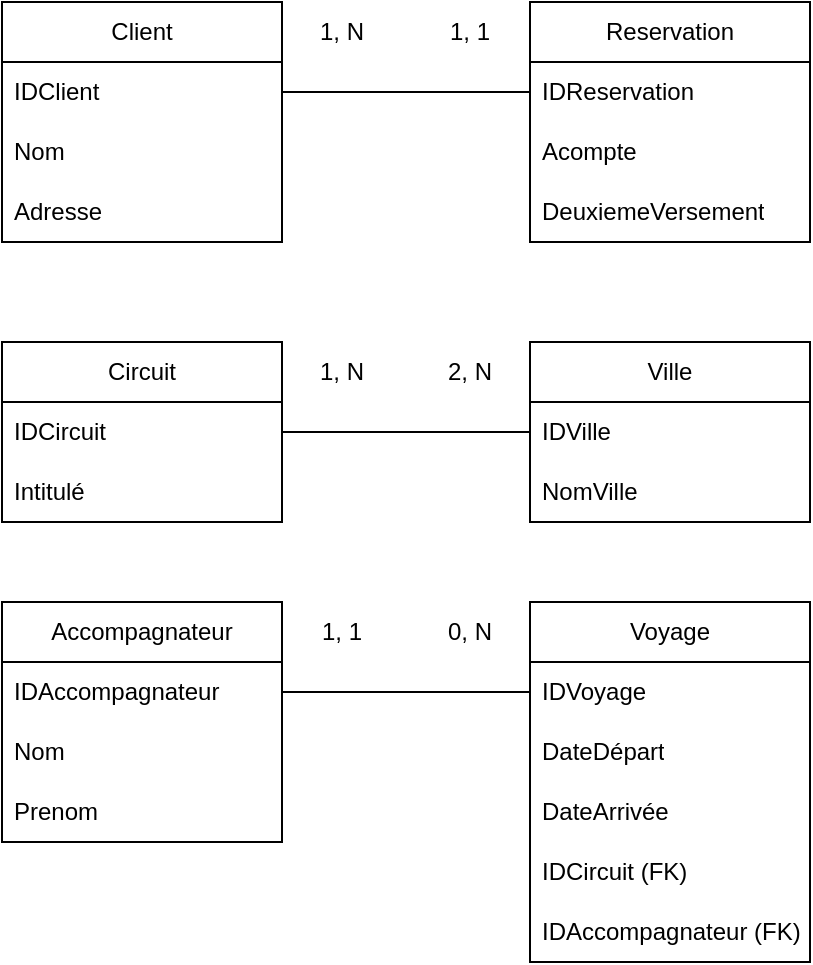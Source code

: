 <mxfile version="28.2.4">
  <diagram name="Strona-1" id="_5LhtA8W3o7BSObQQ2_v">
    <mxGraphModel dx="1426" dy="795" grid="1" gridSize="10" guides="1" tooltips="1" connect="1" arrows="1" fold="1" page="1" pageScale="1" pageWidth="827" pageHeight="1169" math="0" shadow="0">
      <root>
        <mxCell id="0" />
        <mxCell id="1" parent="0" />
        <mxCell id="Q820r0FBgclNgrFXP7qX-1" value="Client" style="swimlane;fontStyle=0;childLayout=stackLayout;horizontal=1;startSize=30;horizontalStack=0;resizeParent=1;resizeParentMax=0;resizeLast=0;collapsible=1;marginBottom=0;whiteSpace=wrap;html=1;" parent="1" vertex="1">
          <mxGeometry x="80" y="60" width="140" height="120" as="geometry" />
        </mxCell>
        <mxCell id="Q820r0FBgclNgrFXP7qX-2" value="IDClient" style="text;strokeColor=none;fillColor=none;align=left;verticalAlign=middle;spacingLeft=4;spacingRight=4;overflow=hidden;points=[[0,0.5],[1,0.5]];portConstraint=eastwest;rotatable=0;whiteSpace=wrap;html=1;" parent="Q820r0FBgclNgrFXP7qX-1" vertex="1">
          <mxGeometry y="30" width="140" height="30" as="geometry" />
        </mxCell>
        <mxCell id="Q820r0FBgclNgrFXP7qX-3" value="Nom" style="text;strokeColor=none;fillColor=none;align=left;verticalAlign=middle;spacingLeft=4;spacingRight=4;overflow=hidden;points=[[0,0.5],[1,0.5]];portConstraint=eastwest;rotatable=0;whiteSpace=wrap;html=1;" parent="Q820r0FBgclNgrFXP7qX-1" vertex="1">
          <mxGeometry y="60" width="140" height="30" as="geometry" />
        </mxCell>
        <mxCell id="Q820r0FBgclNgrFXP7qX-4" value="Adresse" style="text;strokeColor=none;fillColor=none;align=left;verticalAlign=middle;spacingLeft=4;spacingRight=4;overflow=hidden;points=[[0,0.5],[1,0.5]];portConstraint=eastwest;rotatable=0;whiteSpace=wrap;html=1;" parent="Q820r0FBgclNgrFXP7qX-1" vertex="1">
          <mxGeometry y="90" width="140" height="30" as="geometry" />
        </mxCell>
        <mxCell id="Q820r0FBgclNgrFXP7qX-5" value="Reservation" style="swimlane;fontStyle=0;childLayout=stackLayout;horizontal=1;startSize=30;horizontalStack=0;resizeParent=1;resizeParentMax=0;resizeLast=0;collapsible=1;marginBottom=0;whiteSpace=wrap;html=1;" parent="1" vertex="1">
          <mxGeometry x="344" y="60" width="140" height="120" as="geometry" />
        </mxCell>
        <mxCell id="Q820r0FBgclNgrFXP7qX-6" value="IDReservation" style="text;strokeColor=none;fillColor=none;align=left;verticalAlign=middle;spacingLeft=4;spacingRight=4;overflow=hidden;points=[[0,0.5],[1,0.5]];portConstraint=eastwest;rotatable=0;whiteSpace=wrap;html=1;" parent="Q820r0FBgclNgrFXP7qX-5" vertex="1">
          <mxGeometry y="30" width="140" height="30" as="geometry" />
        </mxCell>
        <mxCell id="Q820r0FBgclNgrFXP7qX-7" value="Acompte" style="text;strokeColor=none;fillColor=none;align=left;verticalAlign=middle;spacingLeft=4;spacingRight=4;overflow=hidden;points=[[0,0.5],[1,0.5]];portConstraint=eastwest;rotatable=0;whiteSpace=wrap;html=1;" parent="Q820r0FBgclNgrFXP7qX-5" vertex="1">
          <mxGeometry y="60" width="140" height="30" as="geometry" />
        </mxCell>
        <mxCell id="Q820r0FBgclNgrFXP7qX-8" value="DeuxiemeVersement" style="text;strokeColor=none;fillColor=none;align=left;verticalAlign=middle;spacingLeft=4;spacingRight=4;overflow=hidden;points=[[0,0.5],[1,0.5]];portConstraint=eastwest;rotatable=0;whiteSpace=wrap;html=1;" parent="Q820r0FBgclNgrFXP7qX-5" vertex="1">
          <mxGeometry y="90" width="140" height="30" as="geometry" />
        </mxCell>
        <mxCell id="Q820r0FBgclNgrFXP7qX-9" value="1, N" style="text;html=1;align=center;verticalAlign=middle;whiteSpace=wrap;rounded=0;" parent="1" vertex="1">
          <mxGeometry x="220" y="60" width="60" height="30" as="geometry" />
        </mxCell>
        <mxCell id="Q820r0FBgclNgrFXP7qX-10" value="" style="endArrow=none;html=1;rounded=0;exitX=1;exitY=0.5;exitDx=0;exitDy=0;entryX=0;entryY=0.5;entryDx=0;entryDy=0;" parent="1" source="Q820r0FBgclNgrFXP7qX-2" target="Q820r0FBgclNgrFXP7qX-6" edge="1">
          <mxGeometry width="50" height="50" relative="1" as="geometry">
            <mxPoint x="390" y="440" as="sourcePoint" />
            <mxPoint x="440" y="390" as="targetPoint" />
          </mxGeometry>
        </mxCell>
        <mxCell id="Q820r0FBgclNgrFXP7qX-11" value="1, 1" style="text;html=1;align=center;verticalAlign=middle;whiteSpace=wrap;rounded=0;" parent="1" vertex="1">
          <mxGeometry x="284" y="60" width="60" height="30" as="geometry" />
        </mxCell>
        <mxCell id="Q820r0FBgclNgrFXP7qX-12" value="Circuit" style="swimlane;fontStyle=0;childLayout=stackLayout;horizontal=1;startSize=30;horizontalStack=0;resizeParent=1;resizeParentMax=0;resizeLast=0;collapsible=1;marginBottom=0;whiteSpace=wrap;html=1;" parent="1" vertex="1">
          <mxGeometry x="80" y="230" width="140" height="90" as="geometry" />
        </mxCell>
        <mxCell id="Q820r0FBgclNgrFXP7qX-13" value="IDCircuit" style="text;strokeColor=none;fillColor=none;align=left;verticalAlign=middle;spacingLeft=4;spacingRight=4;overflow=hidden;points=[[0,0.5],[1,0.5]];portConstraint=eastwest;rotatable=0;whiteSpace=wrap;html=1;" parent="Q820r0FBgclNgrFXP7qX-12" vertex="1">
          <mxGeometry y="30" width="140" height="30" as="geometry" />
        </mxCell>
        <mxCell id="Q820r0FBgclNgrFXP7qX-14" value="Intitulé" style="text;strokeColor=none;fillColor=none;align=left;verticalAlign=middle;spacingLeft=4;spacingRight=4;overflow=hidden;points=[[0,0.5],[1,0.5]];portConstraint=eastwest;rotatable=0;whiteSpace=wrap;html=1;" parent="Q820r0FBgclNgrFXP7qX-12" vertex="1">
          <mxGeometry y="60" width="140" height="30" as="geometry" />
        </mxCell>
        <mxCell id="Q820r0FBgclNgrFXP7qX-16" value="Ville" style="swimlane;fontStyle=0;childLayout=stackLayout;horizontal=1;startSize=30;horizontalStack=0;resizeParent=1;resizeParentMax=0;resizeLast=0;collapsible=1;marginBottom=0;whiteSpace=wrap;html=1;" parent="1" vertex="1">
          <mxGeometry x="344" y="230" width="140" height="90" as="geometry" />
        </mxCell>
        <mxCell id="Q820r0FBgclNgrFXP7qX-17" value="IDVille" style="text;strokeColor=none;fillColor=none;align=left;verticalAlign=middle;spacingLeft=4;spacingRight=4;overflow=hidden;points=[[0,0.5],[1,0.5]];portConstraint=eastwest;rotatable=0;whiteSpace=wrap;html=1;" parent="Q820r0FBgclNgrFXP7qX-16" vertex="1">
          <mxGeometry y="30" width="140" height="30" as="geometry" />
        </mxCell>
        <mxCell id="Q820r0FBgclNgrFXP7qX-18" value="NomVille" style="text;strokeColor=none;fillColor=none;align=left;verticalAlign=middle;spacingLeft=4;spacingRight=4;overflow=hidden;points=[[0,0.5],[1,0.5]];portConstraint=eastwest;rotatable=0;whiteSpace=wrap;html=1;" parent="Q820r0FBgclNgrFXP7qX-16" vertex="1">
          <mxGeometry y="60" width="140" height="30" as="geometry" />
        </mxCell>
        <mxCell id="Q820r0FBgclNgrFXP7qX-20" value="" style="endArrow=none;html=1;rounded=0;exitX=1;exitY=0.5;exitDx=0;exitDy=0;entryX=0;entryY=0.5;entryDx=0;entryDy=0;" parent="1" source="Q820r0FBgclNgrFXP7qX-13" target="Q820r0FBgclNgrFXP7qX-17" edge="1">
          <mxGeometry width="50" height="50" relative="1" as="geometry">
            <mxPoint x="390" y="440" as="sourcePoint" />
            <mxPoint x="440" y="390" as="targetPoint" />
          </mxGeometry>
        </mxCell>
        <mxCell id="Q820r0FBgclNgrFXP7qX-21" value="1, N" style="text;html=1;align=center;verticalAlign=middle;whiteSpace=wrap;rounded=0;" parent="1" vertex="1">
          <mxGeometry x="220" y="230" width="60" height="30" as="geometry" />
        </mxCell>
        <mxCell id="Q820r0FBgclNgrFXP7qX-22" value="" style="endArrow=none;html=1;rounded=0;exitX=1;exitY=0.5;exitDx=0;exitDy=0;entryX=0;entryY=0.5;entryDx=0;entryDy=0;" parent="1" edge="1">
          <mxGeometry width="50" height="50" relative="1" as="geometry">
            <mxPoint x="220" y="275" as="sourcePoint" />
            <mxPoint x="344" y="275" as="targetPoint" />
          </mxGeometry>
        </mxCell>
        <mxCell id="Q820r0FBgclNgrFXP7qX-23" value="2, N" style="text;html=1;align=center;verticalAlign=middle;whiteSpace=wrap;rounded=0;" parent="1" vertex="1">
          <mxGeometry x="284" y="230" width="60" height="30" as="geometry" />
        </mxCell>
        <mxCell id="Q820r0FBgclNgrFXP7qX-27" value="Accompagnateur" style="swimlane;fontStyle=0;childLayout=stackLayout;horizontal=1;startSize=30;horizontalStack=0;resizeParent=1;resizeParentMax=0;resizeLast=0;collapsible=1;marginBottom=0;whiteSpace=wrap;html=1;" parent="1" vertex="1">
          <mxGeometry x="80" y="360" width="140" height="120" as="geometry" />
        </mxCell>
        <mxCell id="Q820r0FBgclNgrFXP7qX-28" value="ID&lt;span style=&quot;text-align: center;&quot;&gt;Accompagnateur&lt;/span&gt;" style="text;strokeColor=none;fillColor=none;align=left;verticalAlign=middle;spacingLeft=4;spacingRight=4;overflow=hidden;points=[[0,0.5],[1,0.5]];portConstraint=eastwest;rotatable=0;whiteSpace=wrap;html=1;" parent="Q820r0FBgclNgrFXP7qX-27" vertex="1">
          <mxGeometry y="30" width="140" height="30" as="geometry" />
        </mxCell>
        <mxCell id="Q820r0FBgclNgrFXP7qX-29" value="Nom" style="text;strokeColor=none;fillColor=none;align=left;verticalAlign=middle;spacingLeft=4;spacingRight=4;overflow=hidden;points=[[0,0.5],[1,0.5]];portConstraint=eastwest;rotatable=0;whiteSpace=wrap;html=1;" parent="Q820r0FBgclNgrFXP7qX-27" vertex="1">
          <mxGeometry y="60" width="140" height="30" as="geometry" />
        </mxCell>
        <mxCell id="Q820r0FBgclNgrFXP7qX-30" value="Prenom" style="text;strokeColor=none;fillColor=none;align=left;verticalAlign=middle;spacingLeft=4;spacingRight=4;overflow=hidden;points=[[0,0.5],[1,0.5]];portConstraint=eastwest;rotatable=0;whiteSpace=wrap;html=1;" parent="Q820r0FBgclNgrFXP7qX-27" vertex="1">
          <mxGeometry y="90" width="140" height="30" as="geometry" />
        </mxCell>
        <mxCell id="Q820r0FBgclNgrFXP7qX-31" value="Voyage" style="swimlane;fontStyle=0;childLayout=stackLayout;horizontal=1;startSize=30;horizontalStack=0;resizeParent=1;resizeParentMax=0;resizeLast=0;collapsible=1;marginBottom=0;whiteSpace=wrap;html=1;" parent="1" vertex="1">
          <mxGeometry x="344" y="360" width="140" height="180" as="geometry" />
        </mxCell>
        <mxCell id="Q820r0FBgclNgrFXP7qX-32" value="ID&lt;span style=&quot;text-align: center;&quot;&gt;Voyage&lt;/span&gt;" style="text;strokeColor=none;fillColor=none;align=left;verticalAlign=middle;spacingLeft=4;spacingRight=4;overflow=hidden;points=[[0,0.5],[1,0.5]];portConstraint=eastwest;rotatable=0;whiteSpace=wrap;html=1;" parent="Q820r0FBgclNgrFXP7qX-31" vertex="1">
          <mxGeometry y="30" width="140" height="30" as="geometry" />
        </mxCell>
        <mxCell id="Q820r0FBgclNgrFXP7qX-33" value="DateDépart" style="text;strokeColor=none;fillColor=none;align=left;verticalAlign=middle;spacingLeft=4;spacingRight=4;overflow=hidden;points=[[0,0.5],[1,0.5]];portConstraint=eastwest;rotatable=0;whiteSpace=wrap;html=1;" parent="Q820r0FBgclNgrFXP7qX-31" vertex="1">
          <mxGeometry y="60" width="140" height="30" as="geometry" />
        </mxCell>
        <mxCell id="Q820r0FBgclNgrFXP7qX-34" value="DateArrivée" style="text;strokeColor=none;fillColor=none;align=left;verticalAlign=middle;spacingLeft=4;spacingRight=4;overflow=hidden;points=[[0,0.5],[1,0.5]];portConstraint=eastwest;rotatable=0;whiteSpace=wrap;html=1;" parent="Q820r0FBgclNgrFXP7qX-31" vertex="1">
          <mxGeometry y="90" width="140" height="30" as="geometry" />
        </mxCell>
        <mxCell id="Q820r0FBgclNgrFXP7qX-35" value="IDCircuit (FK)" style="text;strokeColor=none;fillColor=none;align=left;verticalAlign=middle;spacingLeft=4;spacingRight=4;overflow=hidden;points=[[0,0.5],[1,0.5]];portConstraint=eastwest;rotatable=0;whiteSpace=wrap;html=1;" parent="Q820r0FBgclNgrFXP7qX-31" vertex="1">
          <mxGeometry y="120" width="140" height="30" as="geometry" />
        </mxCell>
        <mxCell id="Q820r0FBgclNgrFXP7qX-36" value="IDAccompagnateur (FK)" style="text;strokeColor=none;fillColor=none;align=left;verticalAlign=middle;spacingLeft=4;spacingRight=4;overflow=hidden;points=[[0,0.5],[1,0.5]];portConstraint=eastwest;rotatable=0;whiteSpace=wrap;html=1;" parent="Q820r0FBgclNgrFXP7qX-31" vertex="1">
          <mxGeometry y="150" width="140" height="30" as="geometry" />
        </mxCell>
        <mxCell id="Q820r0FBgclNgrFXP7qX-37" value="" style="endArrow=none;html=1;rounded=0;exitX=1;exitY=0.5;exitDx=0;exitDy=0;entryX=0;entryY=0.5;entryDx=0;entryDy=0;" parent="1" edge="1">
          <mxGeometry width="50" height="50" relative="1" as="geometry">
            <mxPoint x="220" y="405" as="sourcePoint" />
            <mxPoint x="344" y="405" as="targetPoint" />
          </mxGeometry>
        </mxCell>
        <mxCell id="Q820r0FBgclNgrFXP7qX-38" value="1, 1" style="text;html=1;align=center;verticalAlign=middle;whiteSpace=wrap;rounded=0;" parent="1" vertex="1">
          <mxGeometry x="220" y="360" width="60" height="30" as="geometry" />
        </mxCell>
        <mxCell id="Q820r0FBgclNgrFXP7qX-39" value="" style="endArrow=none;html=1;rounded=0;exitX=1;exitY=0.5;exitDx=0;exitDy=0;entryX=0;entryY=0.5;entryDx=0;entryDy=0;" parent="1" edge="1">
          <mxGeometry width="50" height="50" relative="1" as="geometry">
            <mxPoint x="220" y="405" as="sourcePoint" />
            <mxPoint x="344" y="405" as="targetPoint" />
          </mxGeometry>
        </mxCell>
        <mxCell id="Q820r0FBgclNgrFXP7qX-40" value="0, N" style="text;html=1;align=center;verticalAlign=middle;whiteSpace=wrap;rounded=0;" parent="1" vertex="1">
          <mxGeometry x="284" y="360" width="60" height="30" as="geometry" />
        </mxCell>
      </root>
    </mxGraphModel>
  </diagram>
</mxfile>
